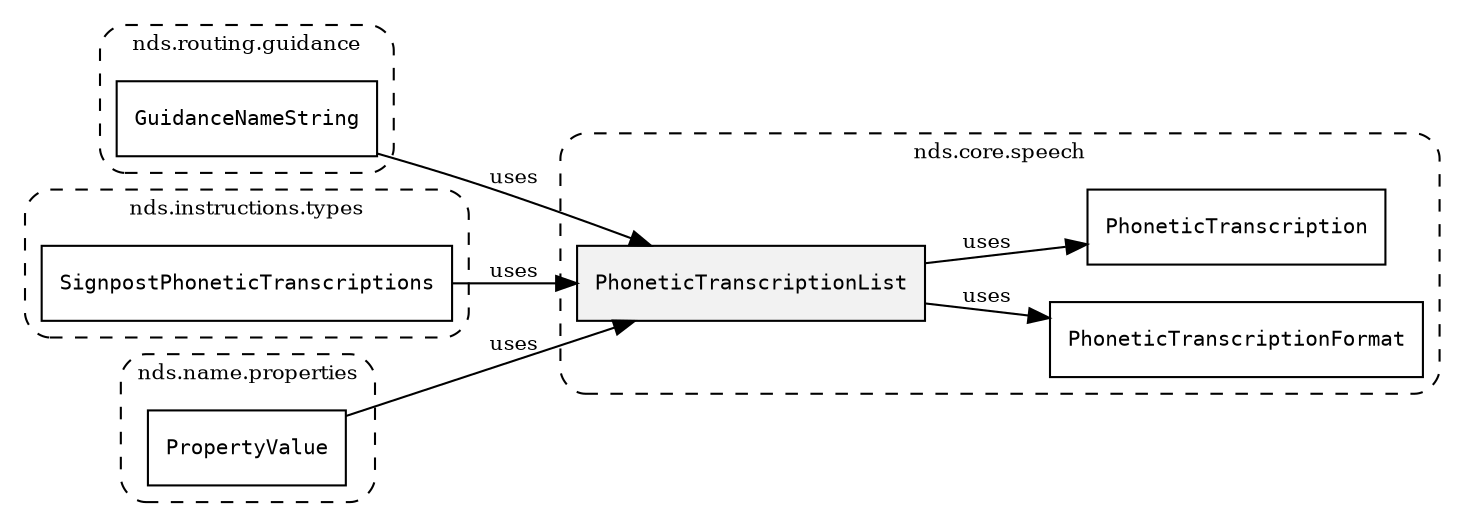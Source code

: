 /**
 * This dot file creates symbol collaboration diagram for PhoneticTranscriptionList.
 */
digraph ZSERIO
{
    node [shape=box, fontsize=10];
    rankdir="LR";
    fontsize=10;
    tooltip="PhoneticTranscriptionList collaboration diagram";

    subgraph "cluster_nds.core.speech"
    {
        style="dashed, rounded";
        label="nds.core.speech";
        tooltip="Package nds.core.speech";
        href="../../../content/packages/nds.core.speech.html#Package-nds-core-speech";
        target="_parent";

        "PhoneticTranscriptionList" [style="filled", fillcolor="#0000000D", target="_parent", label=<<font face="monospace"><table align="center" border="0" cellspacing="0" cellpadding="0"><tr><td href="../../../content/packages/nds.core.speech.html#Structure-PhoneticTranscriptionList" title="Structure defined in nds.core.speech">PhoneticTranscriptionList</td></tr></table></font>>];
        "PhoneticTranscriptionFormat" [target="_parent", label=<<font face="monospace"><table align="center" border="0" cellspacing="0" cellpadding="0"><tr><td href="../../../content/packages/nds.core.speech.html#Enum-PhoneticTranscriptionFormat" title="Enum defined in nds.core.speech">PhoneticTranscriptionFormat</td></tr></table></font>>];
        "PhoneticTranscription" [target="_parent", label=<<font face="monospace"><table align="center" border="0" cellspacing="0" cellpadding="0"><tr><td href="../../../content/packages/nds.core.speech.html#Structure-PhoneticTranscription" title="Structure defined in nds.core.speech">PhoneticTranscription</td></tr></table></font>>];
    }

    subgraph "cluster_nds.routing.guidance"
    {
        style="dashed, rounded";
        label="nds.routing.guidance";
        tooltip="Package nds.routing.guidance";
        href="../../../content/packages/nds.routing.guidance.html#Package-nds-routing-guidance";
        target="_parent";

        "GuidanceNameString" [target="_parent", label=<<font face="monospace"><table align="center" border="0" cellspacing="0" cellpadding="0"><tr><td href="../../../content/packages/nds.routing.guidance.html#Structure-GuidanceNameString" title="Structure defined in nds.routing.guidance">GuidanceNameString</td></tr></table></font>>];
    }

    subgraph "cluster_nds.instructions.types"
    {
        style="dashed, rounded";
        label="nds.instructions.types";
        tooltip="Package nds.instructions.types";
        href="../../../content/packages/nds.instructions.types.html#Package-nds-instructions-types";
        target="_parent";

        "SignpostPhoneticTranscriptions" [target="_parent", label=<<font face="monospace"><table align="center" border="0" cellspacing="0" cellpadding="0"><tr><td href="../../../content/packages/nds.instructions.types.html#Structure-SignpostPhoneticTranscriptions" title="Structure defined in nds.instructions.types">SignpostPhoneticTranscriptions</td></tr></table></font>>];
    }

    subgraph "cluster_nds.name.properties"
    {
        style="dashed, rounded";
        label="nds.name.properties";
        tooltip="Package nds.name.properties";
        href="../../../content/packages/nds.name.properties.html#Package-nds-name-properties";
        target="_parent";

        "PropertyValue" [target="_parent", label=<<font face="monospace"><table align="center" border="0" cellspacing="0" cellpadding="0"><tr><td href="../../../content/packages/nds.name.properties.html#Choice-PropertyValue" title="Choice defined in nds.name.properties">PropertyValue</td></tr></table></font>>];
    }

    "PhoneticTranscriptionList" -> "PhoneticTranscriptionFormat" [label="uses", fontsize=10];
    "PhoneticTranscriptionList" -> "PhoneticTranscription" [label="uses", fontsize=10];
    "GuidanceNameString" -> "PhoneticTranscriptionList" [label="uses", fontsize=10];
    "SignpostPhoneticTranscriptions" -> "PhoneticTranscriptionList" [label="uses", fontsize=10];
    "PropertyValue" -> "PhoneticTranscriptionList" [label="uses", fontsize=10];
}
